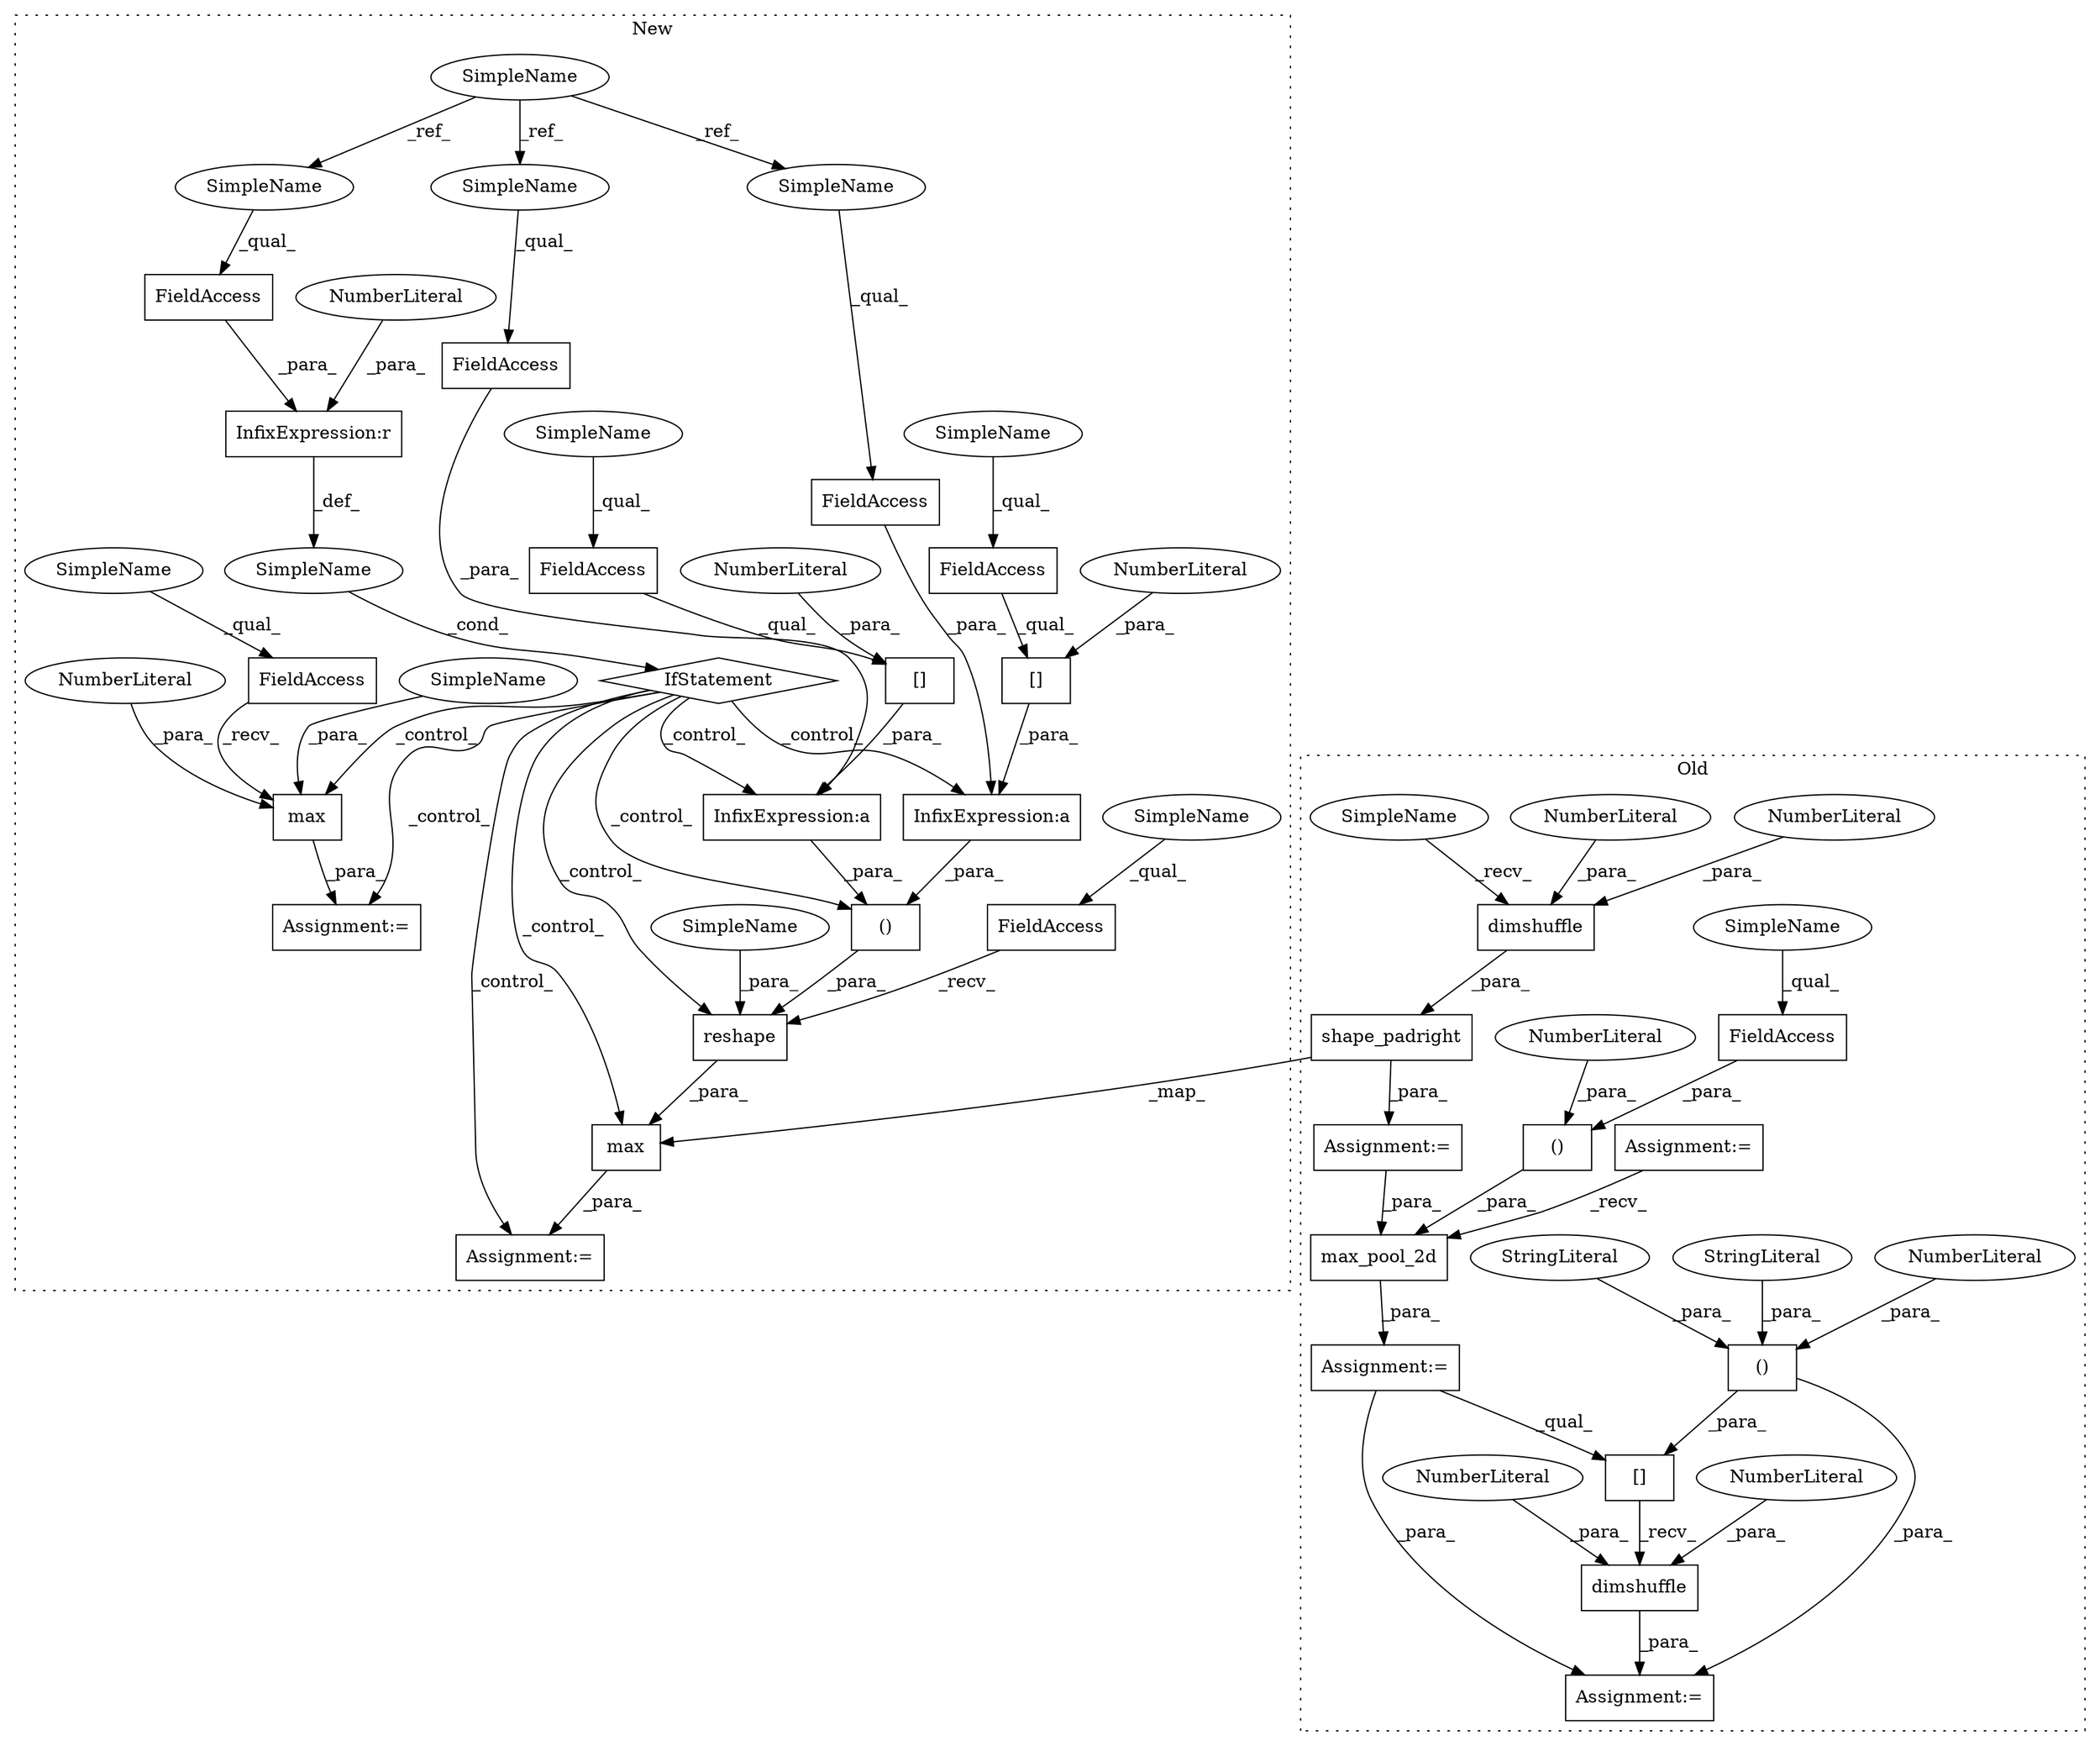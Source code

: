digraph G {
subgraph cluster0 {
1 [label="[]" a="2" s="5401,5472" l="12,2" shape="box"];
10 [label="()" a="106" s="5413" l="59" shape="box"];
11 [label="StringLiteral" a="45" s="5456" l="16" shape="ellipse"];
13 [label="StringLiteral" a="45" s="5427" l="16" shape="ellipse"];
14 [label="Assignment:=" a="7" s="5223" l="1" shape="box"];
16 [label="()" a="106" s="5332" l="35" shape="box"];
17 [label="max_pool_2d" a="32" s="5302,5387" l="12,1" shape="box"];
19 [label="shape_padright" a="32" s="5238,5277" l="15,1" shape="box"];
23 [label="NumberLiteral" a="34" s="5366" l="1" shape="ellipse"];
26 [label="NumberLiteral" a="34" s="5413" l="1" shape="ellipse"];
28 [label="FieldAccess" a="22" s="5332" l="21" shape="box"];
34 [label="dimshuffle" a="32" s="5260,5274" l="11,1" shape="box"];
35 [label="NumberLiteral" a="34" s="5271" l="1" shape="ellipse"];
36 [label="NumberLiteral" a="34" s="5273" l="1" shape="ellipse"];
37 [label="dimshuffle" a="32" s="5475,5489" l="11,1" shape="box"];
38 [label="NumberLiteral" a="34" s="5486" l="1" shape="ellipse"];
39 [label="NumberLiteral" a="34" s="5488" l="1" shape="ellipse"];
43 [label="Assignment:=" a="7" s="5400" l="1" shape="box"];
44 [label="Assignment:=" a="7" s="5290" l="1" shape="box"];
45 [label="Assignment:=" a="7" s="5141" l="10" shape="box"];
48 [label="SimpleName" a="42" s="5253" l="6" shape="ellipse"];
56 [label="SimpleName" a="42" s="5332" l="4" shape="ellipse"];
label = "Old";
style="dotted";
}
subgraph cluster1 {
2 [label="max" a="32" s="5278,5290" l="4,1" shape="box"];
3 [label="Assignment:=" a="7" s="5263" l="1" shape="box"];
4 [label="NumberLiteral" a="34" s="5289" l="1" shape="ellipse"];
5 [label="SimpleName" a="42" s="" l="" shape="ellipse"];
6 [label="IfStatement" a="25" s="5065,5084" l="4,2" shape="diamond"];
7 [label="Assignment:=" a="7" s="5100" l="1" shape="box"];
8 [label="InfixExpression:r" a="27" s="5080" l="3" shape="box"];
9 [label="NumberLiteral" a="34" s="5083" l="1" shape="ellipse"];
12 [label="()" a="106" s="5155" l="75" shape="box"];
15 [label="InfixExpression:a" a="27" s="5215" l="3" shape="box"];
18 [label="max" a="32" s="5115,5234" l="4,1" shape="box"];
20 [label="InfixExpression:a" a="27" s="5171" l="3" shape="box"];
21 [label="[]" a="2" s="5156,5170" l="13,1" shape="box"];
22 [label="NumberLiteral" a="34" s="5169" l="1" shape="ellipse"];
24 [label="[]" a="2" s="5200,5214" l="13,1" shape="box"];
25 [label="NumberLiteral" a="34" s="5213" l="1" shape="ellipse"];
27 [label="FieldAccess" a="22" s="5200" l="12" shape="box"];
29 [label="FieldAccess" a="22" s="5069" l="11" shape="box"];
30 [label="SimpleName" a="42" s="5009" l="4" shape="ellipse"];
31 [label="FieldAccess" a="22" s="5174" l="11" shape="box"];
32 [label="FieldAccess" a="22" s="5264" l="13" shape="box"];
33 [label="FieldAccess" a="22" s="5119" l="13" shape="box"];
40 [label="FieldAccess" a="22" s="5218" l="11" shape="box"];
41 [label="FieldAccess" a="22" s="5156" l="12" shape="box"];
42 [label="reshape" a="32" s="5133,5230" l="8,2" shape="box"];
46 [label="SimpleName" a="42" s="5119" l="6" shape="ellipse"];
47 [label="SimpleName" a="42" s="5264" l="6" shape="ellipse"];
49 [label="SimpleName" a="42" s="5069" l="4" shape="ellipse"];
50 [label="SimpleName" a="42" s="5174" l="4" shape="ellipse"];
51 [label="SimpleName" a="42" s="5218" l="4" shape="ellipse"];
52 [label="SimpleName" a="42" s="5156" l="6" shape="ellipse"];
53 [label="SimpleName" a="42" s="5200" l="6" shape="ellipse"];
54 [label="SimpleName" a="42" s="5141" l="6" shape="ellipse"];
55 [label="SimpleName" a="42" s="5282" l="6" shape="ellipse"];
label = "New";
style="dotted";
}
1 -> 37 [label="_recv_"];
2 -> 3 [label="_para_"];
4 -> 2 [label="_para_"];
5 -> 6 [label="_cond_"];
6 -> 2 [label="_control_"];
6 -> 20 [label="_control_"];
6 -> 18 [label="_control_"];
6 -> 12 [label="_control_"];
6 -> 3 [label="_control_"];
6 -> 7 [label="_control_"];
6 -> 15 [label="_control_"];
6 -> 42 [label="_control_"];
8 -> 5 [label="_def_"];
9 -> 8 [label="_para_"];
10 -> 1 [label="_para_"];
10 -> 43 [label="_para_"];
11 -> 10 [label="_para_"];
12 -> 42 [label="_para_"];
13 -> 10 [label="_para_"];
14 -> 17 [label="_para_"];
15 -> 12 [label="_para_"];
16 -> 17 [label="_para_"];
17 -> 44 [label="_para_"];
18 -> 7 [label="_para_"];
19 -> 18 [label="_map_"];
19 -> 14 [label="_para_"];
20 -> 12 [label="_para_"];
21 -> 20 [label="_para_"];
22 -> 21 [label="_para_"];
23 -> 16 [label="_para_"];
24 -> 15 [label="_para_"];
25 -> 24 [label="_para_"];
26 -> 10 [label="_para_"];
27 -> 24 [label="_qual_"];
28 -> 16 [label="_para_"];
29 -> 8 [label="_para_"];
30 -> 50 [label="_ref_"];
30 -> 49 [label="_ref_"];
30 -> 51 [label="_ref_"];
31 -> 20 [label="_para_"];
32 -> 2 [label="_recv_"];
33 -> 42 [label="_recv_"];
34 -> 19 [label="_para_"];
35 -> 34 [label="_para_"];
36 -> 34 [label="_para_"];
37 -> 43 [label="_para_"];
38 -> 37 [label="_para_"];
39 -> 37 [label="_para_"];
40 -> 15 [label="_para_"];
41 -> 21 [label="_qual_"];
42 -> 18 [label="_para_"];
44 -> 1 [label="_qual_"];
44 -> 43 [label="_para_"];
45 -> 17 [label="_recv_"];
46 -> 33 [label="_qual_"];
47 -> 32 [label="_qual_"];
48 -> 34 [label="_recv_"];
49 -> 29 [label="_qual_"];
50 -> 31 [label="_qual_"];
51 -> 40 [label="_qual_"];
52 -> 41 [label="_qual_"];
53 -> 27 [label="_qual_"];
54 -> 42 [label="_para_"];
55 -> 2 [label="_para_"];
56 -> 28 [label="_qual_"];
}